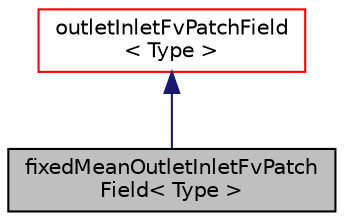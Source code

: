 digraph "fixedMeanOutletInletFvPatchField&lt; Type &gt;"
{
  bgcolor="transparent";
  edge [fontname="Helvetica",fontsize="10",labelfontname="Helvetica",labelfontsize="10"];
  node [fontname="Helvetica",fontsize="10",shape=record];
  Node1 [label="fixedMeanOutletInletFvPatch\lField\< Type \>",height=0.2,width=0.4,color="black", fillcolor="grey75", style="filled" fontcolor="black"];
  Node2 -> Node1 [dir="back",color="midnightblue",fontsize="10",style="solid",fontname="Helvetica"];
  Node2 [label="outletInletFvPatchField\l\< Type \>",height=0.2,width=0.4,color="red",URL="$classFoam_1_1outletInletFvPatchField.html",tooltip="This boundary condition provides a generic inflow condition, with specified outflow for the case of r..."];
}
